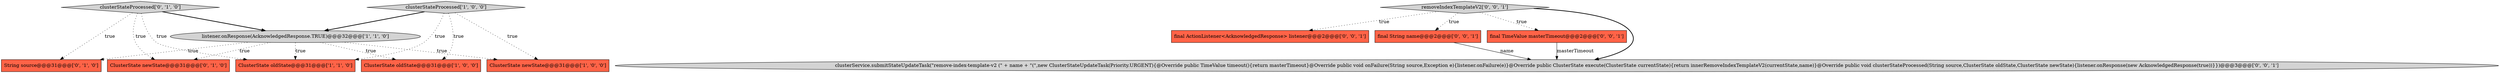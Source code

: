 digraph {
7 [style = filled, label = "clusterStateProcessed['0', '1', '0']", fillcolor = lightgray, shape = diamond image = "AAA0AAABBB2BBB"];
11 [style = filled, label = "removeIndexTemplateV2['0', '0', '1']", fillcolor = lightgray, shape = diamond image = "AAA0AAABBB3BBB"];
3 [style = filled, label = "listener.onResponse(AcknowledgedResponse.TRUE)@@@32@@@['1', '1', '0']", fillcolor = lightgray, shape = ellipse image = "AAA0AAABBB1BBB"];
5 [style = filled, label = "String source@@@31@@@['0', '1', '0']", fillcolor = tomato, shape = box image = "AAA0AAABBB2BBB"];
8 [style = filled, label = "final ActionListener<AcknowledgedResponse> listener@@@2@@@['0', '0', '1']", fillcolor = tomato, shape = box image = "AAA0AAABBB3BBB"];
4 [style = filled, label = "clusterStateProcessed['1', '0', '0']", fillcolor = lightgray, shape = diamond image = "AAA0AAABBB1BBB"];
2 [style = filled, label = "ClusterState oldState@@@31@@@['1', '0', '0']", fillcolor = tomato, shape = box image = "AAA0AAABBB1BBB"];
10 [style = filled, label = "final String name@@@2@@@['0', '0', '1']", fillcolor = tomato, shape = box image = "AAA0AAABBB3BBB"];
9 [style = filled, label = "final TimeValue masterTimeout@@@2@@@['0', '0', '1']", fillcolor = tomato, shape = box image = "AAA0AAABBB3BBB"];
1 [style = filled, label = "ClusterState newState@@@31@@@['1', '0', '0']", fillcolor = tomato, shape = box image = "AAA0AAABBB1BBB"];
12 [style = filled, label = "clusterService.submitStateUpdateTask(\"remove-index-template-v2 (\" + name + \"(\",new ClusterStateUpdateTask(Priority.URGENT){@Override public TimeValue timeout(){return masterTimeout}@Override public void onFailure(String source,Exception e){listener.onFailure(e)}@Override public ClusterState execute(ClusterState currentState){return innerRemoveIndexTemplateV2(currentState,name)}@Override public void clusterStateProcessed(String source,ClusterState oldState,ClusterState newState){listener.onResponse(new AcknowledgedResponse(true))}})@@@3@@@['0', '0', '1']", fillcolor = lightgray, shape = ellipse image = "AAA0AAABBB3BBB"];
0 [style = filled, label = "ClusterState oldState@@@31@@@['1', '1', '0']", fillcolor = tomato, shape = box image = "AAA0AAABBB1BBB"];
6 [style = filled, label = "ClusterState newState@@@31@@@['0', '1', '0']", fillcolor = tomato, shape = box image = "AAA0AAABBB2BBB"];
7->5 [style = dotted, label="true"];
4->2 [style = dotted, label="true"];
4->3 [style = bold, label=""];
7->6 [style = dotted, label="true"];
11->8 [style = dotted, label="true"];
11->9 [style = dotted, label="true"];
11->12 [style = bold, label=""];
3->5 [style = dotted, label="true"];
3->6 [style = dotted, label="true"];
7->0 [style = dotted, label="true"];
10->12 [style = solid, label="name"];
4->1 [style = dotted, label="true"];
3->1 [style = dotted, label="true"];
11->10 [style = dotted, label="true"];
3->2 [style = dotted, label="true"];
7->3 [style = bold, label=""];
9->12 [style = solid, label="masterTimeout"];
4->0 [style = dotted, label="true"];
3->0 [style = dotted, label="true"];
}
